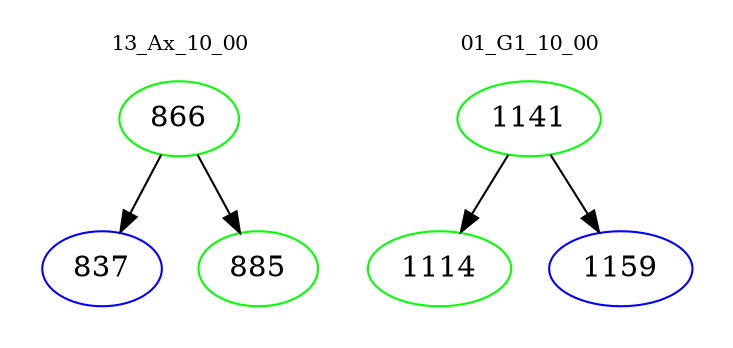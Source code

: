 digraph{
subgraph cluster_0 {
color = white
label = "13_Ax_10_00";
fontsize=10;
T0_866 [label="866", color="green"]
T0_866 -> T0_837 [color="black"]
T0_837 [label="837", color="blue"]
T0_866 -> T0_885 [color="black"]
T0_885 [label="885", color="green"]
}
subgraph cluster_1 {
color = white
label = "01_G1_10_00";
fontsize=10;
T1_1141 [label="1141", color="green"]
T1_1141 -> T1_1114 [color="black"]
T1_1114 [label="1114", color="green"]
T1_1141 -> T1_1159 [color="black"]
T1_1159 [label="1159", color="blue"]
}
}
